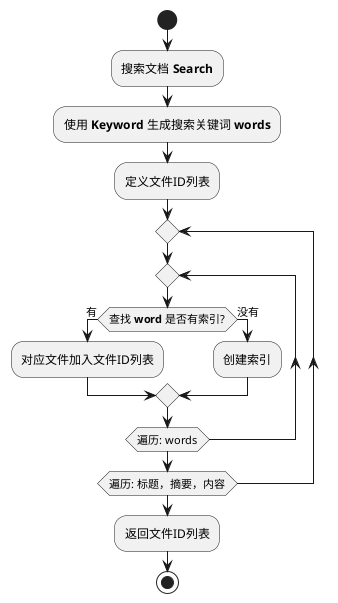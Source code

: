 @startuml
start
:搜索文档 **Search**;
:使用 **Keyword** 生成搜索关键词 **words**;
:定义文件ID列表;
repeat
  repeat
    if (查找 **word** 是否有索引?) then (有)
      :对应文件加入文件ID列表;
    else (没有)
      :创建索引;
    endif
  repeat while (遍历: words)
repeat while (遍历: 标题，摘要，内容)
:返回文件ID列表;
stop
@enduml
